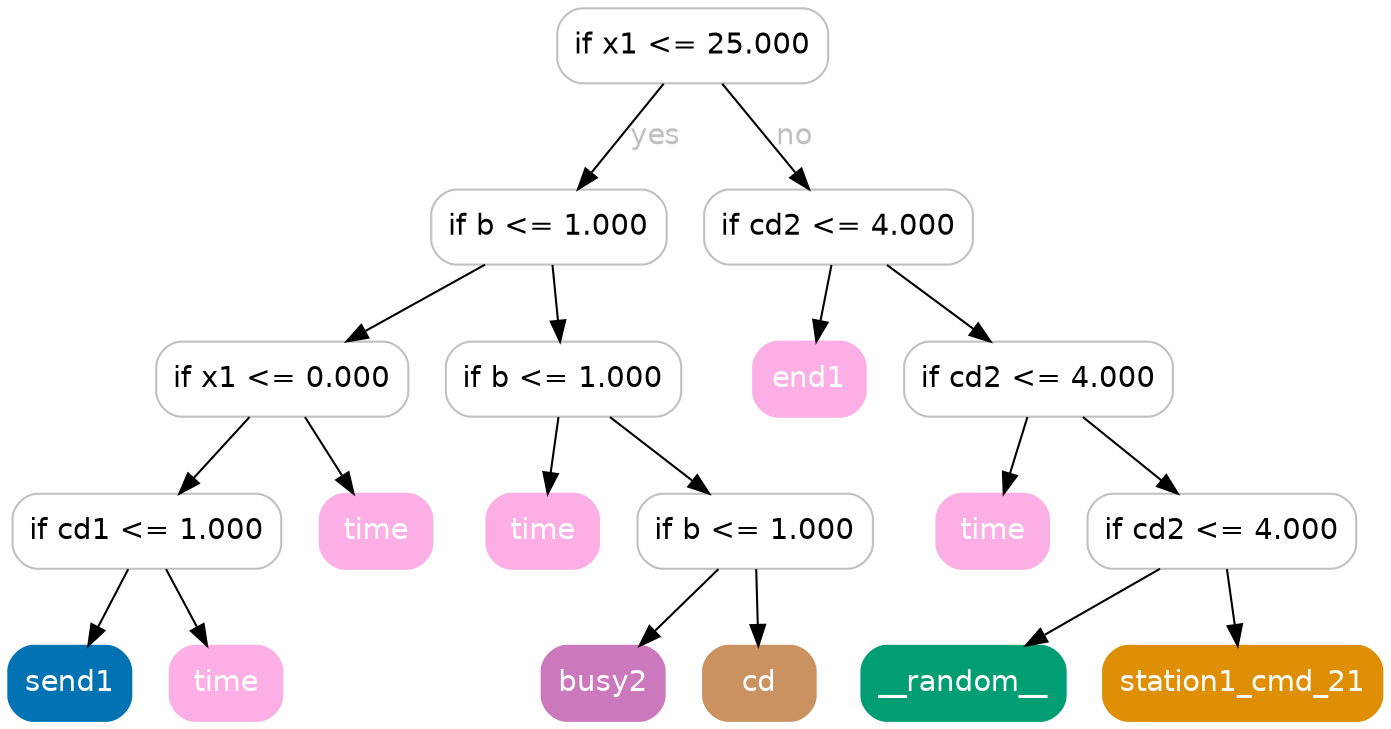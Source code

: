 digraph Tree {
	graph [bb="0,0,659.5,342"];
	node [color=gray,
		fillcolor=white,
		fontname=helvetica,
		label="\N",
		shape=box,
		style="filled, rounded"
	];
	edge [fontname=helvetica];
	0	[height=0.5,
		label="if x1 <= 25.000",
		pos="328.5,324",
		width=1.8056];
	1	[height=0.5,
		label="if b <= 1.000",
		pos="259.5,237",
		width=1.5694];
	0 -> 1	[fontcolor=gray,
		label=yes,
		lp="311,280.5",
		pos="e,273.44,255.18 314.54,305.8 304.62,293.59 291.15,276.99 280.02,263.28"];
	12	[height=0.5,
		label="if cd2 <= 4.000",
		pos="398.5,237",
		width=1.7917];
	0 -> 12	[fontcolor=gray,
		label=no,
		lp="377.5,280.5",
		pos="e,384.36,255.18 342.67,305.8 352.72,293.59 366.39,276.99 377.68,263.28"];
	2	[height=0.5,
		label="if x1 <= 0.000",
		pos="131.5,164",
		width=1.6806];
	1 -> 2	[fontcolor=gray,
		pos="e,162.35,182.11 228.84,218.99 211.55,209.4 189.76,197.32 171.18,187.01"];
	7	[height=0.5,
		label="if b <= 1.000",
		pos="266.5,164",
		width=1.5694];
	1 -> 7	[fontcolor=gray,
		pos="e,264.82,182.03 261.19,218.81 261.99,210.79 262.95,201.05 263.83,192.07"];
	3	[height=0.5,
		label="if cd1 <= 1.000",
		pos="66.5,91",
		width=1.7917];
	2 -> 3	[fontcolor=gray,
		pos="e,82.09,109.03 115.77,145.81 107.7,137 97.741,126.13 88.892,116.46"];
	6	[color="#fbafe4",
		fillcolor="#fbafe4",
		fontcolor=white,
		height=0.5,
		label=time,
		pos="176.5,91",
		width=0.75];
	2 -> 6	[fontcolor=gray,
		pos="e,165.71,109.03 142.39,145.81 147.75,137.35 154.33,126.98 160.27,117.61"];
	4	[color="#0173b2",
		fillcolor="#0173b2",
		fontcolor=white,
		height=0.5,
		label=send1,
		pos="29.5,18",
		width=0.81944];
	3 -> 4	[fontcolor=gray,
		pos="e,38.374,36.029 57.543,72.813 53.18,64.441 47.842,54.197 42.999,44.903"];
	5	[color="#fbafe4",
		fillcolor="#fbafe4",
		fontcolor=white,
		height=0.5,
		label=time,
		pos="104.5,18",
		width=0.75];
	3 -> 5	[fontcolor=gray,
		pos="e,95.386,36.029 75.699,72.813 80.18,64.441 85.662,54.197 90.637,44.903"];
	8	[color="#fbafe4",
		fillcolor="#fbafe4",
		fontcolor=white,
		height=0.5,
		label=time,
		pos="256.5,91",
		width=0.75];
	7 -> 8	[fontcolor=gray,
		pos="e,258.9,109.03 264.08,145.81 262.95,137.79 261.58,128.05 260.31,119.07"];
	9	[height=0.5,
		label="if b <= 1.000",
		pos="358.5,91",
		width=1.5694];
	7 -> 9	[fontcolor=gray,
		pos="e,336.43,109.03 288.77,145.81 300.64,136.66 315.4,125.26 328.29,115.32"];
	10	[color="#cc78bc",
		fillcolor="#cc78bc",
		fontcolor=white,
		height=0.5,
		label=busy2,
		pos="285.5,18",
		width=0.81944];
	9 -> 10	[fontcolor=gray,
		pos="e,303.01,36.029 340.83,72.813 331.68,63.917 320.36,52.909 310.35,43.172"];
	11	[color="#ca9161",
		fillcolor="#ca9161",
		fontcolor=white,
		height=0.5,
		label=cd,
		pos="360.5,18",
		width=0.75];
	9 -> 11	[fontcolor=gray,
		pos="e,360.02,36.029 358.98,72.813 359.21,64.789 359.48,55.047 359.74,46.069"];
	13	[color="#fbafe4",
		fillcolor="#fbafe4",
		fontcolor=white,
		height=0.5,
		label=end1,
		pos="384.5,164",
		width=0.75];
	12 -> 13	[fontcolor=gray,
		pos="e,387.86,182.03 395.11,218.81 393.53,210.79 391.61,201.05 389.84,192.07"];
	14	[height=0.5,
		label="if cd2 <= 4.000",
		pos="494.5,164",
		width=1.7917];
	12 -> 14	[fontcolor=gray,
		pos="e,471.48,182.03 421.74,218.81 434.24,209.57 449.82,198.04 463.36,188.03"];
	15	[color="#fbafe4",
		fillcolor="#fbafe4",
		fontcolor=white,
		height=0.5,
		label=time,
		pos="472.5,91",
		width=0.75];
	14 -> 15	[fontcolor=gray,
		pos="e,477.78,109.03 489.17,145.81 486.66,137.7 483.6,127.84 480.8,118.78"];
	16	[height=0.5,
		label="if cd2 <= 4.000",
		pos="582.5,91",
		width=1.7917];
	14 -> 16	[fontcolor=gray,
		pos="e,561.39,109.03 515.8,145.81 527.15,136.66 541.28,125.26 553.6,115.32"];
	17	[color="#029e73",
		fillcolor="#029e73",
		fontcolor=white,
		height=0.5,
		label=__random__,
		pos="458.5,18",
		width=1.3611];
	16 -> 17	[fontcolor=gray,
		pos="e,488.39,36.114 552.8,72.994 536.2,63.491 515.32,51.536 497.43,41.292"];
	18	[color="#de8f05",
		fillcolor="#de8f05",
		fontcolor=white,
		height=0.5,
		label=station1_cmd_21,
		pos="592.5,18",
		width=1.8611];
	16 -> 18	[fontcolor=gray,
		pos="e,590.1,36.029 584.92,72.813 586.05,64.789 587.42,55.047 588.69,46.069"];
}
